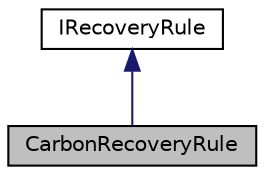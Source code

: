 digraph "CarbonRecoveryRule"
{
 // LATEX_PDF_SIZE
  edge [fontname="Helvetica",fontsize="10",labelfontname="Helvetica",labelfontsize="10"];
  node [fontname="Helvetica",fontsize="10",shape=record];
  Node1 [label="CarbonRecoveryRule",height=0.2,width=0.4,color="black", fillcolor="grey75", style="filled", fontcolor="black",tooltip=" "];
  Node2 -> Node1 [dir="back",color="midnightblue",fontsize="10",style="solid",fontname="Helvetica"];
  Node2 [label="IRecoveryRule",height=0.2,width=0.4,color="black", fillcolor="white", style="filled",URL="$classmoja_1_1modules_1_1cbm_1_1IRecoveryRule.html",tooltip=" "];
}
